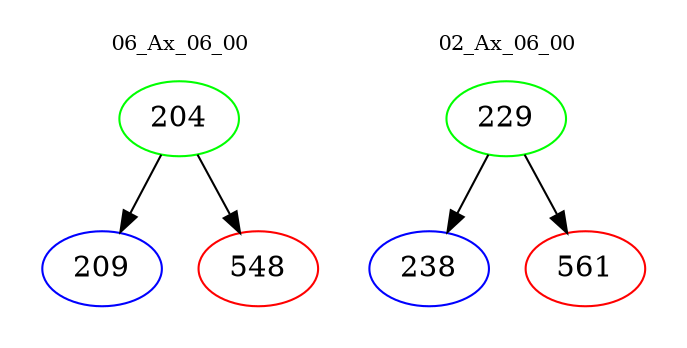 digraph{
subgraph cluster_0 {
color = white
label = "06_Ax_06_00";
fontsize=10;
T0_204 [label="204", color="green"]
T0_204 -> T0_209 [color="black"]
T0_209 [label="209", color="blue"]
T0_204 -> T0_548 [color="black"]
T0_548 [label="548", color="red"]
}
subgraph cluster_1 {
color = white
label = "02_Ax_06_00";
fontsize=10;
T1_229 [label="229", color="green"]
T1_229 -> T1_238 [color="black"]
T1_238 [label="238", color="blue"]
T1_229 -> T1_561 [color="black"]
T1_561 [label="561", color="red"]
}
}
